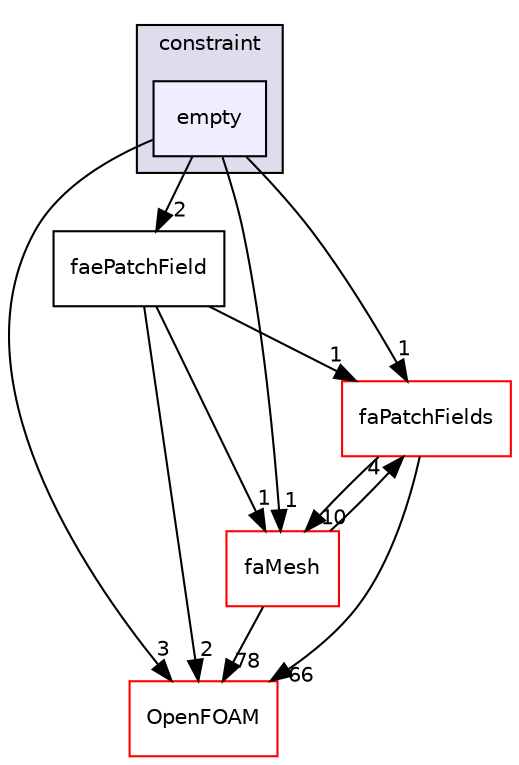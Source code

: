 digraph "src/finiteArea/fields/faePatchFields/constraint/empty" {
  bgcolor=transparent;
  compound=true
  node [ fontsize="10", fontname="Helvetica"];
  edge [ labelfontsize="10", labelfontname="Helvetica"];
  subgraph clusterdir_e83479c5cbdc0de817f80b34628cf9bc {
    graph [ bgcolor="#ddddee", pencolor="black", label="constraint" fontname="Helvetica", fontsize="10", URL="dir_e83479c5cbdc0de817f80b34628cf9bc.html"]
  dir_63f314180b8a0f5c4ab181464a630aaa [shape=box, label="empty", style="filled", fillcolor="#eeeeff", pencolor="black", URL="dir_63f314180b8a0f5c4ab181464a630aaa.html"];
  }
  dir_89f267ce19ccb856c83f45a6dc92ab14 [shape=box label="faePatchField" URL="dir_89f267ce19ccb856c83f45a6dc92ab14.html"];
  dir_c5473ff19b20e6ec4dfe5c310b3778a8 [shape=box label="OpenFOAM" color="red" URL="dir_c5473ff19b20e6ec4dfe5c310b3778a8.html"];
  dir_2ab18c7cf3ac70392000d64dbb3a76b5 [shape=box label="faPatchFields" color="red" URL="dir_2ab18c7cf3ac70392000d64dbb3a76b5.html"];
  dir_f14612db68a06d13a87d37d60dc895d5 [shape=box label="faMesh" color="red" URL="dir_f14612db68a06d13a87d37d60dc895d5.html"];
  dir_63f314180b8a0f5c4ab181464a630aaa->dir_89f267ce19ccb856c83f45a6dc92ab14 [headlabel="2", labeldistance=1.5 headhref="dir_000744_000748.html"];
  dir_63f314180b8a0f5c4ab181464a630aaa->dir_c5473ff19b20e6ec4dfe5c310b3778a8 [headlabel="3", labeldistance=1.5 headhref="dir_000744_002151.html"];
  dir_63f314180b8a0f5c4ab181464a630aaa->dir_2ab18c7cf3ac70392000d64dbb3a76b5 [headlabel="1", labeldistance=1.5 headhref="dir_000744_000749.html"];
  dir_63f314180b8a0f5c4ab181464a630aaa->dir_f14612db68a06d13a87d37d60dc895d5 [headlabel="1", labeldistance=1.5 headhref="dir_000744_000719.html"];
  dir_89f267ce19ccb856c83f45a6dc92ab14->dir_c5473ff19b20e6ec4dfe5c310b3778a8 [headlabel="2", labeldistance=1.5 headhref="dir_000748_002151.html"];
  dir_89f267ce19ccb856c83f45a6dc92ab14->dir_2ab18c7cf3ac70392000d64dbb3a76b5 [headlabel="1", labeldistance=1.5 headhref="dir_000748_000749.html"];
  dir_89f267ce19ccb856c83f45a6dc92ab14->dir_f14612db68a06d13a87d37d60dc895d5 [headlabel="1", labeldistance=1.5 headhref="dir_000748_000719.html"];
  dir_2ab18c7cf3ac70392000d64dbb3a76b5->dir_c5473ff19b20e6ec4dfe5c310b3778a8 [headlabel="66", labeldistance=1.5 headhref="dir_000749_002151.html"];
  dir_2ab18c7cf3ac70392000d64dbb3a76b5->dir_f14612db68a06d13a87d37d60dc895d5 [headlabel="10", labeldistance=1.5 headhref="dir_000749_000719.html"];
  dir_f14612db68a06d13a87d37d60dc895d5->dir_c5473ff19b20e6ec4dfe5c310b3778a8 [headlabel="78", labeldistance=1.5 headhref="dir_000719_002151.html"];
  dir_f14612db68a06d13a87d37d60dc895d5->dir_2ab18c7cf3ac70392000d64dbb3a76b5 [headlabel="4", labeldistance=1.5 headhref="dir_000719_000749.html"];
}

